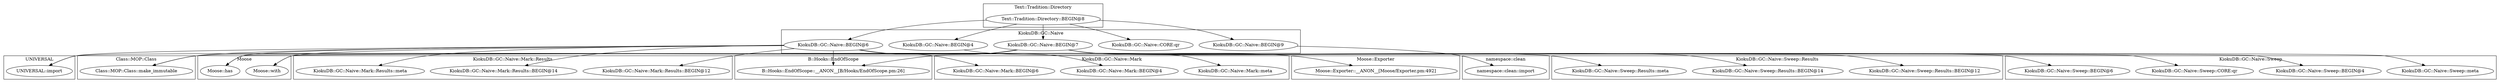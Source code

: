 digraph {
graph [overlap=false]
subgraph cluster_KiokuDB_GC_Naive_Sweep_Results {
	label="KiokuDB::GC::Naive::Sweep::Results";
	"KiokuDB::GC::Naive::Sweep::Results::BEGIN@14";
	"KiokuDB::GC::Naive::Sweep::Results::meta";
	"KiokuDB::GC::Naive::Sweep::Results::BEGIN@12";
}
subgraph cluster_UNIVERSAL {
	label="UNIVERSAL";
	"UNIVERSAL::import";
}
subgraph cluster_namespace_clean {
	label="namespace::clean";
	"namespace::clean::import";
}
subgraph cluster_KiokuDB_GC_Naive {
	label="KiokuDB::GC::Naive";
	"KiokuDB::GC::Naive::BEGIN@6";
	"KiokuDB::GC::Naive::CORE:qr";
	"KiokuDB::GC::Naive::BEGIN@4";
	"KiokuDB::GC::Naive::BEGIN@9";
	"KiokuDB::GC::Naive::BEGIN@7";
}
subgraph cluster_Class_MOP_Class {
	label="Class::MOP::Class";
	"Class::MOP::Class::make_immutable";
}
subgraph cluster_Moose {
	label="Moose";
	"Moose::with";
	"Moose::has";
}
subgraph cluster_KiokuDB_GC_Naive_Sweep {
	label="KiokuDB::GC::Naive::Sweep";
	"KiokuDB::GC::Naive::Sweep::meta";
	"KiokuDB::GC::Naive::Sweep::BEGIN@4";
	"KiokuDB::GC::Naive::Sweep::CORE:qr";
	"KiokuDB::GC::Naive::Sweep::BEGIN@6";
}
subgraph cluster_Text_Tradition_Directory {
	label="Text::Tradition::Directory";
	"Text::Tradition::Directory::BEGIN@8";
}
subgraph cluster_Moose_Exporter {
	label="Moose::Exporter";
	"Moose::Exporter::__ANON__[Moose/Exporter.pm:492]";
}
subgraph cluster_KiokuDB_GC_Naive_Mark_Results {
	label="KiokuDB::GC::Naive::Mark::Results";
	"KiokuDB::GC::Naive::Mark::Results::BEGIN@14";
	"KiokuDB::GC::Naive::Mark::Results::meta";
	"KiokuDB::GC::Naive::Mark::Results::BEGIN@12";
}
subgraph cluster_B_Hooks_EndOfScope {
	label="B::Hooks::EndOfScope";
	"B::Hooks::EndOfScope::__ANON__[B/Hooks/EndOfScope.pm:26]";
}
subgraph cluster_KiokuDB_GC_Naive_Mark {
	label="KiokuDB::GC::Naive::Mark";
	"KiokuDB::GC::Naive::Mark::BEGIN@4";
	"KiokuDB::GC::Naive::Mark::BEGIN@6";
	"KiokuDB::GC::Naive::Mark::meta";
}
"KiokuDB::GC::Naive::BEGIN@7" -> "KiokuDB::GC::Naive::Sweep::BEGIN@4";
"KiokuDB::GC::Naive::BEGIN@7" -> "UNIVERSAL::import";
"KiokuDB::GC::Naive::BEGIN@6" -> "UNIVERSAL::import";
"KiokuDB::GC::Naive::BEGIN@6" -> "KiokuDB::GC::Naive::Mark::BEGIN@4";
"KiokuDB::GC::Naive::BEGIN@7" -> "Moose::has";
"KiokuDB::GC::Naive::BEGIN@6" -> "Moose::has";
"KiokuDB::GC::Naive::BEGIN@7" -> "KiokuDB::GC::Naive::Sweep::meta";
"Text::Tradition::Directory::BEGIN@8" -> "KiokuDB::GC::Naive::BEGIN@7";
"Text::Tradition::Directory::BEGIN@8" -> "KiokuDB::GC::Naive::CORE:qr";
"KiokuDB::GC::Naive::BEGIN@6" -> "KiokuDB::GC::Naive::Mark::BEGIN@6";
"KiokuDB::GC::Naive::BEGIN@7" -> "KiokuDB::GC::Naive::Sweep::CORE:qr";
"KiokuDB::GC::Naive::BEGIN@6" -> "KiokuDB::GC::Naive::Mark::Results::meta";
"KiokuDB::GC::Naive::BEGIN@9" -> "namespace::clean::import";
"KiokuDB::GC::Naive::BEGIN@7" -> "B::Hooks::EndOfScope::__ANON__[B/Hooks/EndOfScope.pm:26]";
"KiokuDB::GC::Naive::BEGIN@6" -> "B::Hooks::EndOfScope::__ANON__[B/Hooks/EndOfScope.pm:26]";
"KiokuDB::GC::Naive::BEGIN@6" -> "Moose::with";
"KiokuDB::GC::Naive::BEGIN@7" -> "Moose::with";
"Text::Tradition::Directory::BEGIN@8" -> "KiokuDB::GC::Naive::BEGIN@9";
"KiokuDB::GC::Naive::BEGIN@4" -> "Moose::Exporter::__ANON__[Moose/Exporter.pm:492]";
"KiokuDB::GC::Naive::BEGIN@6" -> "KiokuDB::GC::Naive::Mark::Results::BEGIN@14";
"Text::Tradition::Directory::BEGIN@8" -> "KiokuDB::GC::Naive::BEGIN@6";
"KiokuDB::GC::Naive::BEGIN@7" -> "Class::MOP::Class::make_immutable";
"KiokuDB::GC::Naive::BEGIN@6" -> "Class::MOP::Class::make_immutable";
"KiokuDB::GC::Naive::BEGIN@7" -> "KiokuDB::GC::Naive::Sweep::Results::BEGIN@14";
"KiokuDB::GC::Naive::BEGIN@7" -> "KiokuDB::GC::Naive::Sweep::Results::BEGIN@12";
"KiokuDB::GC::Naive::BEGIN@7" -> "KiokuDB::GC::Naive::Sweep::BEGIN@6";
"KiokuDB::GC::Naive::BEGIN@6" -> "KiokuDB::GC::Naive::Mark::meta";
"KiokuDB::GC::Naive::BEGIN@6" -> "KiokuDB::GC::Naive::Mark::Results::BEGIN@12";
"Text::Tradition::Directory::BEGIN@8" -> "KiokuDB::GC::Naive::BEGIN@4";
"KiokuDB::GC::Naive::BEGIN@7" -> "KiokuDB::GC::Naive::Sweep::Results::meta";
}
